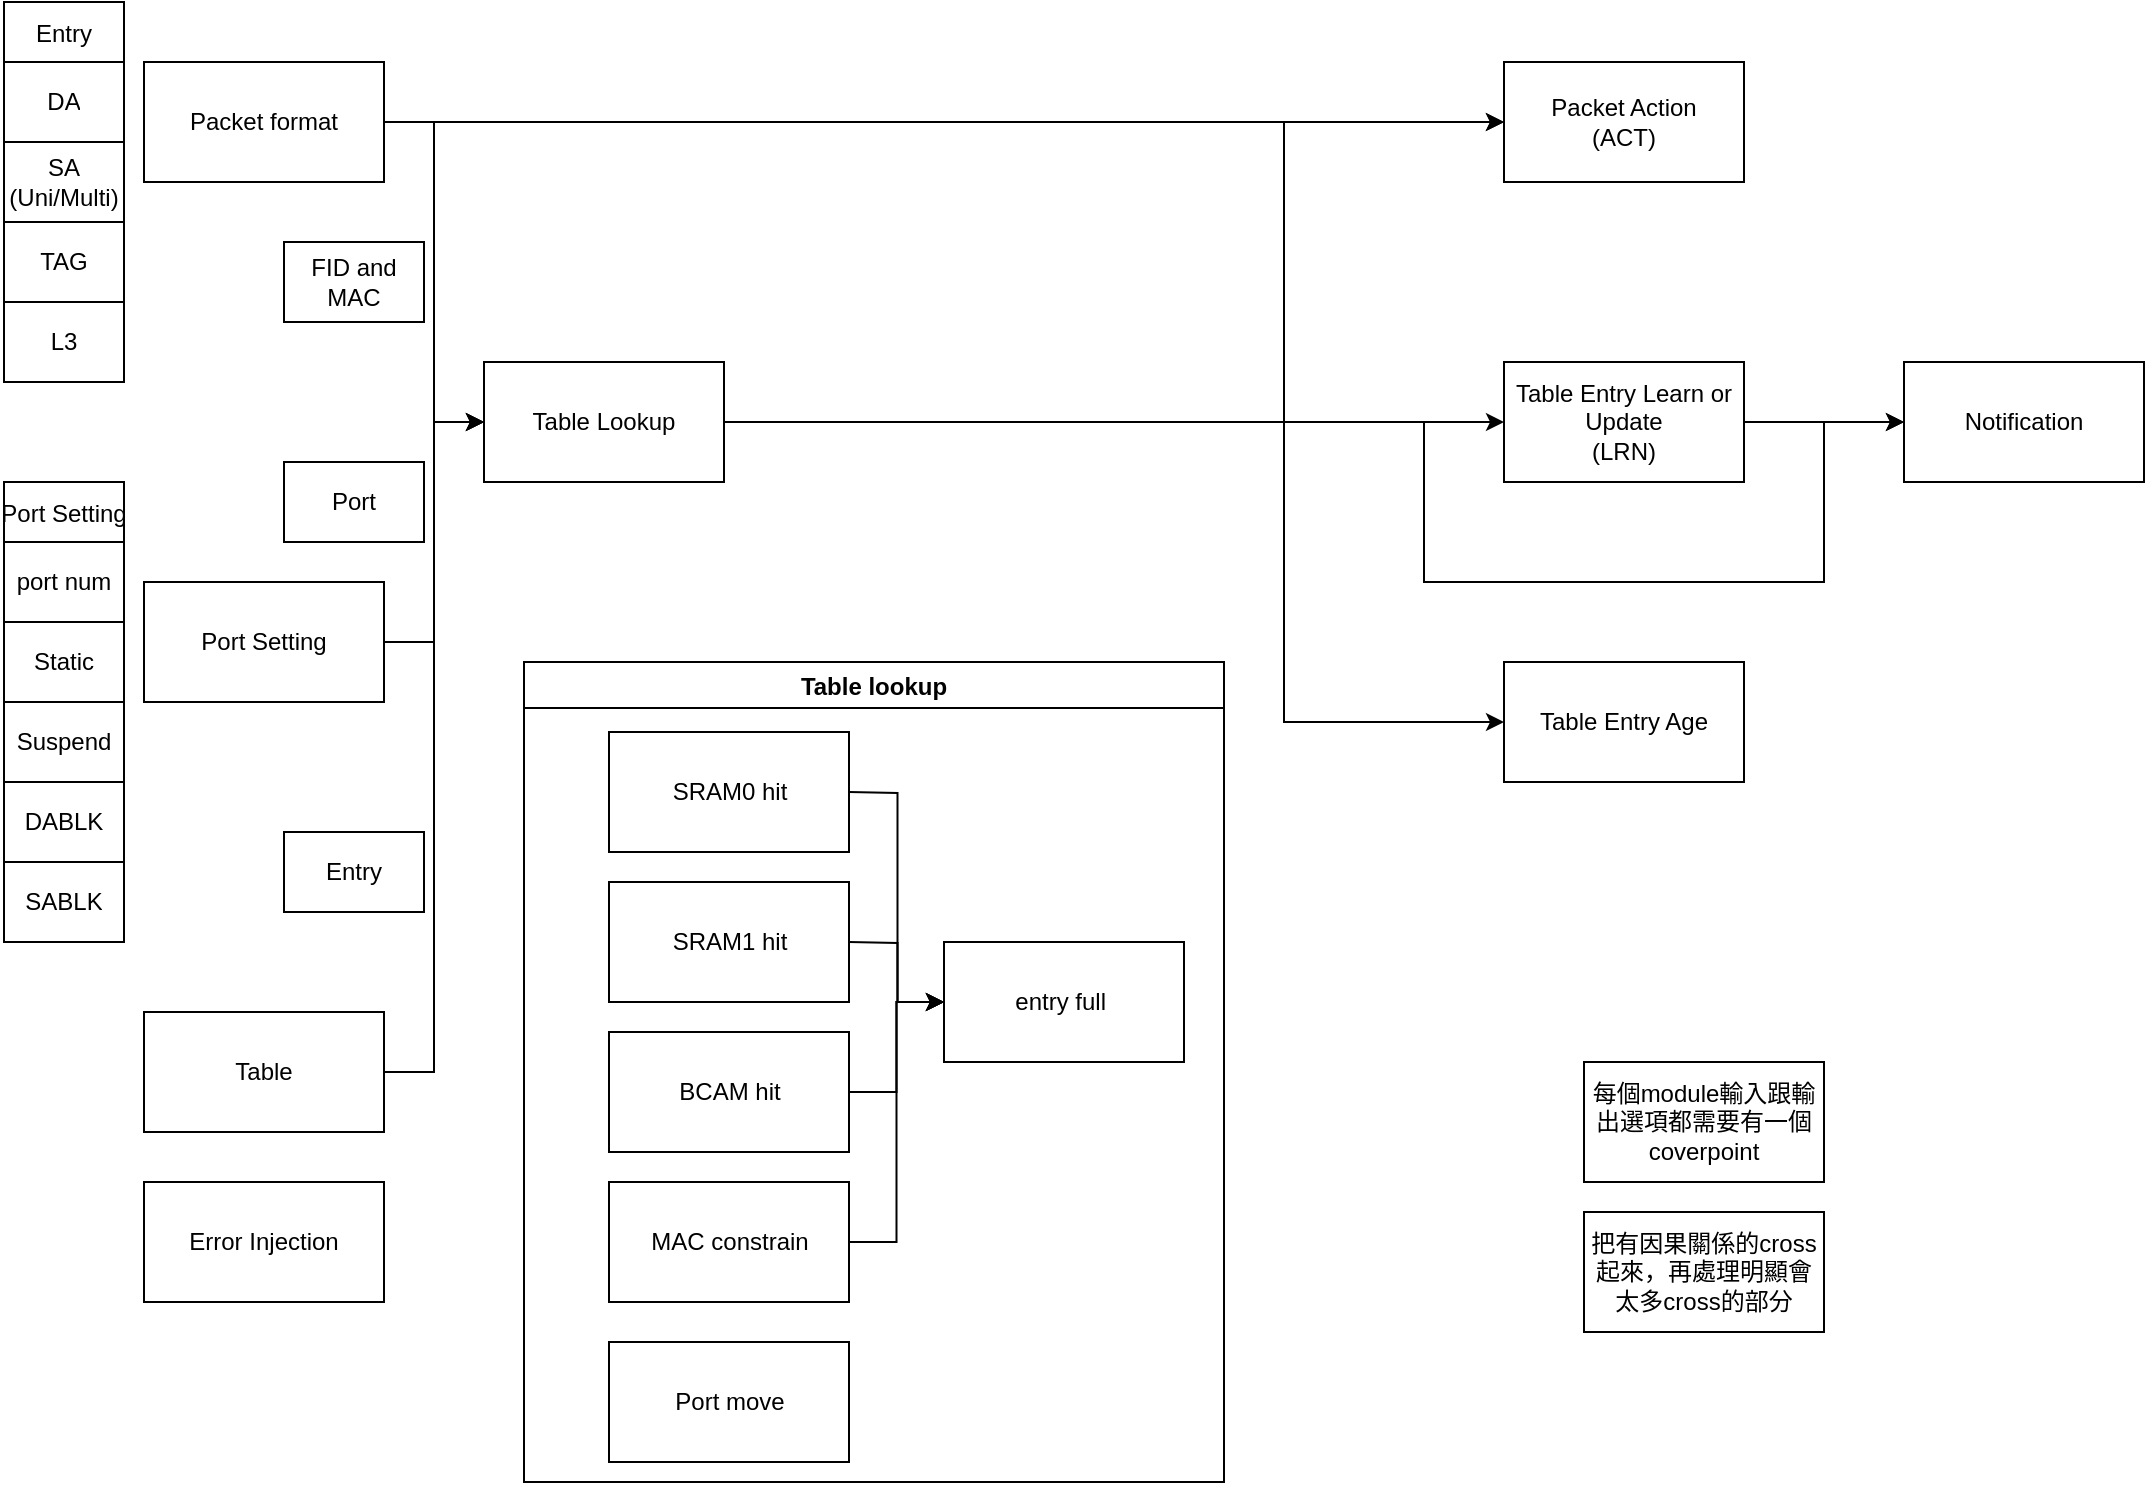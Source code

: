 <mxfile version="16.3.0" type="github">
  <diagram id="RYxesC6GKuMK5YFyHAlI" name="Page-1">
    <mxGraphModel dx="1422" dy="762" grid="1" gridSize="10" guides="1" tooltips="1" connect="1" arrows="1" fold="1" page="1" pageScale="1" pageWidth="827" pageHeight="1169" math="0" shadow="0">
      <root>
        <mxCell id="0" />
        <mxCell id="1" parent="0" />
        <mxCell id="wqJMQl04LIo_0otmr0Y4-9" style="edgeStyle=orthogonalEdgeStyle;rounded=0;orthogonalLoop=1;jettySize=auto;html=1;entryX=0;entryY=0.5;entryDx=0;entryDy=0;" parent="1" source="wqJMQl04LIo_0otmr0Y4-1" target="wqJMQl04LIo_0otmr0Y4-3" edge="1">
          <mxGeometry relative="1" as="geometry" />
        </mxCell>
        <mxCell id="wqJMQl04LIo_0otmr0Y4-12" style="edgeStyle=orthogonalEdgeStyle;rounded=0;orthogonalLoop=1;jettySize=auto;html=1;entryX=0;entryY=0.5;entryDx=0;entryDy=0;" parent="1" source="wqJMQl04LIo_0otmr0Y4-1" target="wqJMQl04LIo_0otmr0Y4-4" edge="1">
          <mxGeometry relative="1" as="geometry">
            <mxPoint x="460" y="160" as="targetPoint" />
            <Array as="points">
              <mxPoint x="220" y="80" />
              <mxPoint x="220" y="80" />
            </Array>
          </mxGeometry>
        </mxCell>
        <mxCell id="wqJMQl04LIo_0otmr0Y4-1" value="Packet format" style="rounded=0;whiteSpace=wrap;html=1;gradientColor=none;" parent="1" vertex="1">
          <mxGeometry x="80" y="50" width="120" height="60" as="geometry" />
        </mxCell>
        <mxCell id="wqJMQl04LIo_0otmr0Y4-10" style="edgeStyle=orthogonalEdgeStyle;rounded=0;orthogonalLoop=1;jettySize=auto;html=1;entryX=0;entryY=0.5;entryDx=0;entryDy=0;" parent="1" source="wqJMQl04LIo_0otmr0Y4-2" target="wqJMQl04LIo_0otmr0Y4-3" edge="1">
          <mxGeometry relative="1" as="geometry" />
        </mxCell>
        <mxCell id="wqJMQl04LIo_0otmr0Y4-2" value="Port Setting" style="rounded=0;whiteSpace=wrap;html=1;" parent="1" vertex="1">
          <mxGeometry x="80" y="310" width="120" height="60" as="geometry" />
        </mxCell>
        <mxCell id="wqJMQl04LIo_0otmr0Y4-11" style="edgeStyle=orthogonalEdgeStyle;rounded=0;orthogonalLoop=1;jettySize=auto;html=1;entryX=0;entryY=0.5;entryDx=0;entryDy=0;" parent="1" source="wqJMQl04LIo_0otmr0Y4-3" target="wqJMQl04LIo_0otmr0Y4-4" edge="1">
          <mxGeometry relative="1" as="geometry">
            <Array as="points">
              <mxPoint x="650" y="230" />
              <mxPoint x="650" y="80" />
            </Array>
          </mxGeometry>
        </mxCell>
        <mxCell id="wqJMQl04LIo_0otmr0Y4-13" style="edgeStyle=orthogonalEdgeStyle;rounded=0;orthogonalLoop=1;jettySize=auto;html=1;entryX=0;entryY=0.5;entryDx=0;entryDy=0;" parent="1" source="wqJMQl04LIo_0otmr0Y4-3" target="wqJMQl04LIo_0otmr0Y4-5" edge="1">
          <mxGeometry relative="1" as="geometry" />
        </mxCell>
        <mxCell id="wqJMQl04LIo_0otmr0Y4-15" style="edgeStyle=orthogonalEdgeStyle;rounded=0;orthogonalLoop=1;jettySize=auto;html=1;entryX=0;entryY=0.5;entryDx=0;entryDy=0;" parent="1" source="wqJMQl04LIo_0otmr0Y4-3" target="wqJMQl04LIo_0otmr0Y4-8" edge="1">
          <mxGeometry relative="1" as="geometry">
            <Array as="points">
              <mxPoint x="720" y="230" />
              <mxPoint x="720" y="310" />
              <mxPoint x="920" y="310" />
              <mxPoint x="920" y="230" />
            </Array>
          </mxGeometry>
        </mxCell>
        <mxCell id="wqJMQl04LIo_0otmr0Y4-16" style="edgeStyle=orthogonalEdgeStyle;rounded=0;orthogonalLoop=1;jettySize=auto;html=1;entryX=0;entryY=0.5;entryDx=0;entryDy=0;" parent="1" source="wqJMQl04LIo_0otmr0Y4-3" target="wqJMQl04LIo_0otmr0Y4-6" edge="1">
          <mxGeometry relative="1" as="geometry">
            <Array as="points">
              <mxPoint x="650" y="230" />
              <mxPoint x="650" y="380" />
            </Array>
          </mxGeometry>
        </mxCell>
        <mxCell id="wqJMQl04LIo_0otmr0Y4-3" value="Table Lookup" style="rounded=0;whiteSpace=wrap;html=1;" parent="1" vertex="1">
          <mxGeometry x="250" y="200" width="120" height="60" as="geometry" />
        </mxCell>
        <mxCell id="wqJMQl04LIo_0otmr0Y4-4" value="Packet Action&lt;br&gt;(ACT)" style="rounded=0;whiteSpace=wrap;html=1;" parent="1" vertex="1">
          <mxGeometry x="760" y="50" width="120" height="60" as="geometry" />
        </mxCell>
        <mxCell id="wqJMQl04LIo_0otmr0Y4-19" style="edgeStyle=orthogonalEdgeStyle;rounded=0;orthogonalLoop=1;jettySize=auto;html=1;entryX=0;entryY=0.5;entryDx=0;entryDy=0;" parent="1" source="wqJMQl04LIo_0otmr0Y4-5" target="wqJMQl04LIo_0otmr0Y4-8" edge="1">
          <mxGeometry relative="1" as="geometry" />
        </mxCell>
        <mxCell id="wqJMQl04LIo_0otmr0Y4-5" value="Table Entry Learn or Update&lt;br&gt;(LRN)" style="rounded=0;whiteSpace=wrap;html=1;" parent="1" vertex="1">
          <mxGeometry x="760" y="200" width="120" height="60" as="geometry" />
        </mxCell>
        <mxCell id="wqJMQl04LIo_0otmr0Y4-6" value="Table Entry Age" style="rounded=0;whiteSpace=wrap;html=1;" parent="1" vertex="1">
          <mxGeometry x="760" y="350" width="120" height="60" as="geometry" />
        </mxCell>
        <mxCell id="wqJMQl04LIo_0otmr0Y4-8" value="Notification" style="rounded=0;whiteSpace=wrap;html=1;" parent="1" vertex="1">
          <mxGeometry x="960" y="200" width="120" height="60" as="geometry" />
        </mxCell>
        <mxCell id="wqJMQl04LIo_0otmr0Y4-33" value="Entry" style="shape=table;startSize=30;container=1;collapsible=0;childLayout=tableLayout;" parent="1" vertex="1">
          <mxGeometry x="10" y="20" width="60" height="190" as="geometry" />
        </mxCell>
        <mxCell id="wqJMQl04LIo_0otmr0Y4-34" value="" style="shape=tableRow;horizontal=0;startSize=0;swimlaneHead=0;swimlaneBody=0;top=0;left=0;bottom=0;right=0;collapsible=0;dropTarget=0;fillColor=none;points=[[0,0.5],[1,0.5]];portConstraint=eastwest;" parent="wqJMQl04LIo_0otmr0Y4-33" vertex="1">
          <mxGeometry y="30" width="60" height="40" as="geometry" />
        </mxCell>
        <mxCell id="wqJMQl04LIo_0otmr0Y4-35" value="DA" style="shape=partialRectangle;html=1;whiteSpace=wrap;connectable=0;overflow=hidden;fillColor=none;top=0;left=0;bottom=0;right=0;pointerEvents=1;" parent="wqJMQl04LIo_0otmr0Y4-34" vertex="1">
          <mxGeometry width="60" height="40" as="geometry">
            <mxRectangle width="60" height="40" as="alternateBounds" />
          </mxGeometry>
        </mxCell>
        <mxCell id="wqJMQl04LIo_0otmr0Y4-36" value="" style="shape=tableRow;horizontal=0;startSize=0;swimlaneHead=0;swimlaneBody=0;top=0;left=0;bottom=0;right=0;collapsible=0;dropTarget=0;fillColor=none;points=[[0,0.5],[1,0.5]];portConstraint=eastwest;" parent="wqJMQl04LIo_0otmr0Y4-33" vertex="1">
          <mxGeometry y="70" width="60" height="40" as="geometry" />
        </mxCell>
        <mxCell id="wqJMQl04LIo_0otmr0Y4-37" value="SA&lt;br&gt;(Uni/Multi)" style="shape=partialRectangle;html=1;whiteSpace=wrap;connectable=0;overflow=hidden;fillColor=none;top=0;left=0;bottom=0;right=0;pointerEvents=1;" parent="wqJMQl04LIo_0otmr0Y4-36" vertex="1">
          <mxGeometry width="60" height="40" as="geometry">
            <mxRectangle width="60" height="40" as="alternateBounds" />
          </mxGeometry>
        </mxCell>
        <mxCell id="wqJMQl04LIo_0otmr0Y4-38" value="" style="shape=tableRow;horizontal=0;startSize=0;swimlaneHead=0;swimlaneBody=0;top=0;left=0;bottom=0;right=0;collapsible=0;dropTarget=0;fillColor=none;points=[[0,0.5],[1,0.5]];portConstraint=eastwest;" parent="wqJMQl04LIo_0otmr0Y4-33" vertex="1">
          <mxGeometry y="110" width="60" height="40" as="geometry" />
        </mxCell>
        <mxCell id="wqJMQl04LIo_0otmr0Y4-39" value="TAG" style="shape=partialRectangle;html=1;whiteSpace=wrap;connectable=0;overflow=hidden;fillColor=none;top=0;left=0;bottom=0;right=0;pointerEvents=1;" parent="wqJMQl04LIo_0otmr0Y4-38" vertex="1">
          <mxGeometry width="60" height="40" as="geometry">
            <mxRectangle width="60" height="40" as="alternateBounds" />
          </mxGeometry>
        </mxCell>
        <mxCell id="wqJMQl04LIo_0otmr0Y4-40" value="" style="shape=tableRow;horizontal=0;startSize=0;swimlaneHead=0;swimlaneBody=0;top=0;left=0;bottom=0;right=0;collapsible=0;dropTarget=0;fillColor=none;points=[[0,0.5],[1,0.5]];portConstraint=eastwest;" parent="wqJMQl04LIo_0otmr0Y4-33" vertex="1">
          <mxGeometry y="150" width="60" height="40" as="geometry" />
        </mxCell>
        <mxCell id="wqJMQl04LIo_0otmr0Y4-41" value="L3" style="shape=partialRectangle;html=1;whiteSpace=wrap;connectable=0;overflow=hidden;fillColor=none;top=0;left=0;bottom=0;right=0;pointerEvents=1;" parent="wqJMQl04LIo_0otmr0Y4-40" vertex="1">
          <mxGeometry width="60" height="40" as="geometry">
            <mxRectangle width="60" height="40" as="alternateBounds" />
          </mxGeometry>
        </mxCell>
        <mxCell id="wqJMQl04LIo_0otmr0Y4-45" value="Port Setting" style="shape=table;startSize=30;container=1;collapsible=0;childLayout=tableLayout;" parent="1" vertex="1">
          <mxGeometry x="10" y="260" width="60" height="230" as="geometry" />
        </mxCell>
        <mxCell id="wqJMQl04LIo_0otmr0Y4-46" value="" style="shape=tableRow;horizontal=0;startSize=0;swimlaneHead=0;swimlaneBody=0;top=0;left=0;bottom=0;right=0;collapsible=0;dropTarget=0;fillColor=none;points=[[0,0.5],[1,0.5]];portConstraint=eastwest;" parent="wqJMQl04LIo_0otmr0Y4-45" vertex="1">
          <mxGeometry y="30" width="60" height="40" as="geometry" />
        </mxCell>
        <mxCell id="wqJMQl04LIo_0otmr0Y4-47" value="port num" style="shape=partialRectangle;html=1;whiteSpace=wrap;connectable=0;overflow=hidden;fillColor=none;top=0;left=0;bottom=0;right=0;pointerEvents=1;" parent="wqJMQl04LIo_0otmr0Y4-46" vertex="1">
          <mxGeometry width="60" height="40" as="geometry">
            <mxRectangle width="60" height="40" as="alternateBounds" />
          </mxGeometry>
        </mxCell>
        <mxCell id="wqJMQl04LIo_0otmr0Y4-48" value="" style="shape=tableRow;horizontal=0;startSize=0;swimlaneHead=0;swimlaneBody=0;top=0;left=0;bottom=0;right=0;collapsible=0;dropTarget=0;fillColor=none;points=[[0,0.5],[1,0.5]];portConstraint=eastwest;" parent="wqJMQl04LIo_0otmr0Y4-45" vertex="1">
          <mxGeometry y="70" width="60" height="40" as="geometry" />
        </mxCell>
        <mxCell id="wqJMQl04LIo_0otmr0Y4-49" value="Static" style="shape=partialRectangle;html=1;whiteSpace=wrap;connectable=0;overflow=hidden;fillColor=none;top=0;left=0;bottom=0;right=0;pointerEvents=1;" parent="wqJMQl04LIo_0otmr0Y4-48" vertex="1">
          <mxGeometry width="60" height="40" as="geometry">
            <mxRectangle width="60" height="40" as="alternateBounds" />
          </mxGeometry>
        </mxCell>
        <mxCell id="wqJMQl04LIo_0otmr0Y4-50" value="" style="shape=tableRow;horizontal=0;startSize=0;swimlaneHead=0;swimlaneBody=0;top=0;left=0;bottom=0;right=0;collapsible=0;dropTarget=0;fillColor=none;points=[[0,0.5],[1,0.5]];portConstraint=eastwest;" parent="wqJMQl04LIo_0otmr0Y4-45" vertex="1">
          <mxGeometry y="110" width="60" height="40" as="geometry" />
        </mxCell>
        <mxCell id="wqJMQl04LIo_0otmr0Y4-51" value="Suspend" style="shape=partialRectangle;html=1;whiteSpace=wrap;connectable=0;overflow=hidden;fillColor=none;top=0;left=0;bottom=0;right=0;pointerEvents=1;" parent="wqJMQl04LIo_0otmr0Y4-50" vertex="1">
          <mxGeometry width="60" height="40" as="geometry">
            <mxRectangle width="60" height="40" as="alternateBounds" />
          </mxGeometry>
        </mxCell>
        <mxCell id="wqJMQl04LIo_0otmr0Y4-52" value="" style="shape=tableRow;horizontal=0;startSize=0;swimlaneHead=0;swimlaneBody=0;top=0;left=0;bottom=0;right=0;collapsible=0;dropTarget=0;fillColor=none;points=[[0,0.5],[1,0.5]];portConstraint=eastwest;" parent="wqJMQl04LIo_0otmr0Y4-45" vertex="1">
          <mxGeometry y="150" width="60" height="40" as="geometry" />
        </mxCell>
        <mxCell id="wqJMQl04LIo_0otmr0Y4-53" value="DABLK" style="shape=partialRectangle;html=1;whiteSpace=wrap;connectable=0;overflow=hidden;fillColor=none;top=0;left=0;bottom=0;right=0;pointerEvents=1;" parent="wqJMQl04LIo_0otmr0Y4-52" vertex="1">
          <mxGeometry width="60" height="40" as="geometry">
            <mxRectangle width="60" height="40" as="alternateBounds" />
          </mxGeometry>
        </mxCell>
        <mxCell id="wqJMQl04LIo_0otmr0Y4-56" value="" style="shape=tableRow;horizontal=0;startSize=0;swimlaneHead=0;swimlaneBody=0;top=0;left=0;bottom=0;right=0;collapsible=0;dropTarget=0;fillColor=none;points=[[0,0.5],[1,0.5]];portConstraint=eastwest;" parent="wqJMQl04LIo_0otmr0Y4-45" vertex="1">
          <mxGeometry y="190" width="60" height="40" as="geometry" />
        </mxCell>
        <mxCell id="wqJMQl04LIo_0otmr0Y4-57" value="SABLK" style="shape=partialRectangle;html=1;whiteSpace=wrap;connectable=0;overflow=hidden;fillColor=none;top=0;left=0;bottom=0;right=0;pointerEvents=1;" parent="wqJMQl04LIo_0otmr0Y4-56" vertex="1">
          <mxGeometry width="60" height="40" as="geometry">
            <mxRectangle width="60" height="40" as="alternateBounds" />
          </mxGeometry>
        </mxCell>
        <mxCell id="wqJMQl04LIo_0otmr0Y4-54" value="" style="shape=tableRow;horizontal=0;startSize=0;swimlaneHead=0;swimlaneBody=0;top=0;left=0;bottom=0;right=0;collapsible=0;dropTarget=0;fillColor=none;points=[[0,0.5],[1,0.5]];portConstraint=eastwest;" parent="1" vertex="1">
          <mxGeometry x="10" y="435" width="60" height="40" as="geometry" />
        </mxCell>
        <mxCell id="wqJMQl04LIo_0otmr0Y4-58" value="FID and MAC" style="rounded=0;whiteSpace=wrap;html=1;gradientColor=none;" parent="1" vertex="1">
          <mxGeometry x="150" y="140" width="70" height="40" as="geometry" />
        </mxCell>
        <mxCell id="wqJMQl04LIo_0otmr0Y4-60" value="Port" style="rounded=0;whiteSpace=wrap;html=1;gradientColor=none;" parent="1" vertex="1">
          <mxGeometry x="150" y="250" width="70" height="40" as="geometry" />
        </mxCell>
        <mxCell id="wqJMQl04LIo_0otmr0Y4-62" style="edgeStyle=orthogonalEdgeStyle;rounded=0;orthogonalLoop=1;jettySize=auto;html=1;entryX=0;entryY=0.5;entryDx=0;entryDy=0;" parent="1" source="wqJMQl04LIo_0otmr0Y4-61" target="wqJMQl04LIo_0otmr0Y4-3" edge="1">
          <mxGeometry relative="1" as="geometry" />
        </mxCell>
        <mxCell id="wqJMQl04LIo_0otmr0Y4-61" value="Table" style="rounded=0;whiteSpace=wrap;html=1;gradientColor=none;" parent="1" vertex="1">
          <mxGeometry x="80" y="525" width="120" height="60" as="geometry" />
        </mxCell>
        <mxCell id="wqJMQl04LIo_0otmr0Y4-64" value="Entry" style="rounded=0;whiteSpace=wrap;html=1;gradientColor=none;" parent="1" vertex="1">
          <mxGeometry x="150" y="435" width="70" height="40" as="geometry" />
        </mxCell>
        <mxCell id="wqJMQl04LIo_0otmr0Y4-65" value="Error Injection" style="rounded=0;whiteSpace=wrap;html=1;gradientColor=none;" parent="1" vertex="1">
          <mxGeometry x="80" y="610" width="120" height="60" as="geometry" />
        </mxCell>
        <mxCell id="wqJMQl04LIo_0otmr0Y4-66" value="每個module輸入跟輸出選項都需要有一個coverpoint" style="rounded=0;whiteSpace=wrap;html=1;gradientColor=none;" parent="1" vertex="1">
          <mxGeometry x="800" y="550" width="120" height="60" as="geometry" />
        </mxCell>
        <mxCell id="wqJMQl04LIo_0otmr0Y4-67" value="把有因果關係的cross起來，再處理明顯會太多cross的部分" style="rounded=0;whiteSpace=wrap;html=1;gradientColor=none;" parent="1" vertex="1">
          <mxGeometry x="800" y="625" width="120" height="60" as="geometry" />
        </mxCell>
        <mxCell id="LqVy3TICeprXzl7dqcra-15" value="" style="group" vertex="1" connectable="0" parent="1">
          <mxGeometry x="270" y="350" width="350" height="410" as="geometry" />
        </mxCell>
        <mxCell id="LqVy3TICeprXzl7dqcra-2" value="SRAM0 hit" style="rounded=0;whiteSpace=wrap;html=1;" vertex="1" parent="LqVy3TICeprXzl7dqcra-15">
          <mxGeometry x="42.5" y="35" width="120" height="60" as="geometry" />
        </mxCell>
        <mxCell id="LqVy3TICeprXzl7dqcra-3" value="SRAM1 hit" style="rounded=0;whiteSpace=wrap;html=1;" vertex="1" parent="LqVy3TICeprXzl7dqcra-15">
          <mxGeometry x="42.5" y="110" width="120" height="60" as="geometry" />
        </mxCell>
        <mxCell id="LqVy3TICeprXzl7dqcra-14" value="" style="group" vertex="1" connectable="0" parent="LqVy3TICeprXzl7dqcra-15">
          <mxGeometry width="350" height="410" as="geometry" />
        </mxCell>
        <mxCell id="LqVy3TICeprXzl7dqcra-22" value="" style="group" vertex="1" connectable="0" parent="LqVy3TICeprXzl7dqcra-14">
          <mxGeometry width="350" height="410" as="geometry" />
        </mxCell>
        <mxCell id="LqVy3TICeprXzl7dqcra-4" value="BCAM hit" style="rounded=0;whiteSpace=wrap;html=1;" vertex="1" parent="LqVy3TICeprXzl7dqcra-22">
          <mxGeometry x="42.5" y="185" width="120" height="60" as="geometry" />
        </mxCell>
        <mxCell id="LqVy3TICeprXzl7dqcra-7" value="Table lookup" style="swimlane;startSize=23;" vertex="1" parent="LqVy3TICeprXzl7dqcra-22">
          <mxGeometry width="350" height="410" as="geometry">
            <mxRectangle width="130" height="23" as="alternateBounds" />
          </mxGeometry>
        </mxCell>
        <mxCell id="LqVy3TICeprXzl7dqcra-16" value="entry full&amp;nbsp;" style="rounded=0;whiteSpace=wrap;html=1;" vertex="1" parent="LqVy3TICeprXzl7dqcra-7">
          <mxGeometry x="210" y="140" width="120" height="60" as="geometry" />
        </mxCell>
        <mxCell id="wqJMQl04LIo_0otmr0Y4-68" value="Port move" style="rounded=0;whiteSpace=wrap;html=1;gradientColor=none;" parent="LqVy3TICeprXzl7dqcra-7" vertex="1">
          <mxGeometry x="42.5" y="340" width="120" height="60" as="geometry" />
        </mxCell>
        <mxCell id="LqVy3TICeprXzl7dqcra-21" style="edgeStyle=orthogonalEdgeStyle;rounded=0;orthogonalLoop=1;jettySize=auto;html=1;entryX=0;entryY=0.5;entryDx=0;entryDy=0;" edge="1" parent="LqVy3TICeprXzl7dqcra-7" source="wqJMQl04LIo_0otmr0Y4-69" target="LqVy3TICeprXzl7dqcra-16">
          <mxGeometry relative="1" as="geometry" />
        </mxCell>
        <mxCell id="wqJMQl04LIo_0otmr0Y4-69" value="MAC constrain" style="rounded=0;whiteSpace=wrap;html=1;gradientColor=none;" parent="LqVy3TICeprXzl7dqcra-7" vertex="1">
          <mxGeometry x="42.5" y="260" width="120" height="60" as="geometry" />
        </mxCell>
        <mxCell id="LqVy3TICeprXzl7dqcra-20" style="edgeStyle=orthogonalEdgeStyle;rounded=0;orthogonalLoop=1;jettySize=auto;html=1;entryX=0;entryY=0.5;entryDx=0;entryDy=0;" edge="1" parent="LqVy3TICeprXzl7dqcra-22" source="LqVy3TICeprXzl7dqcra-4" target="LqVy3TICeprXzl7dqcra-16">
          <mxGeometry relative="1" as="geometry" />
        </mxCell>
        <mxCell id="LqVy3TICeprXzl7dqcra-19" style="edgeStyle=orthogonalEdgeStyle;rounded=0;orthogonalLoop=1;jettySize=auto;html=1;entryX=0;entryY=0.5;entryDx=0;entryDy=0;" edge="1" parent="LqVy3TICeprXzl7dqcra-22" target="LqVy3TICeprXzl7dqcra-16">
          <mxGeometry relative="1" as="geometry">
            <mxPoint x="162.5" y="140" as="sourcePoint" />
          </mxGeometry>
        </mxCell>
        <mxCell id="LqVy3TICeprXzl7dqcra-17" style="edgeStyle=orthogonalEdgeStyle;rounded=0;orthogonalLoop=1;jettySize=auto;html=1;entryX=0;entryY=0.5;entryDx=0;entryDy=0;" edge="1" parent="LqVy3TICeprXzl7dqcra-22" target="LqVy3TICeprXzl7dqcra-16">
          <mxGeometry relative="1" as="geometry">
            <mxPoint x="162.5" y="65" as="sourcePoint" />
          </mxGeometry>
        </mxCell>
      </root>
    </mxGraphModel>
  </diagram>
</mxfile>
